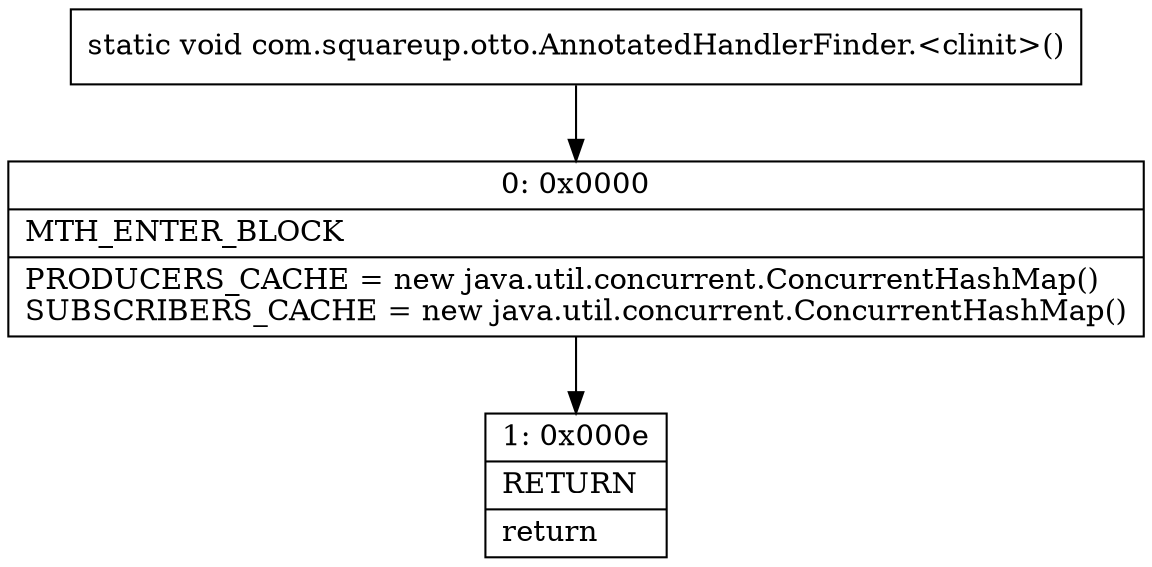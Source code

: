 digraph "CFG forcom.squareup.otto.AnnotatedHandlerFinder.\<clinit\>()V" {
Node_0 [shape=record,label="{0\:\ 0x0000|MTH_ENTER_BLOCK\l|PRODUCERS_CACHE = new java.util.concurrent.ConcurrentHashMap()\lSUBSCRIBERS_CACHE = new java.util.concurrent.ConcurrentHashMap()\l}"];
Node_1 [shape=record,label="{1\:\ 0x000e|RETURN\l|return\l}"];
MethodNode[shape=record,label="{static void com.squareup.otto.AnnotatedHandlerFinder.\<clinit\>() }"];
MethodNode -> Node_0;
Node_0 -> Node_1;
}

